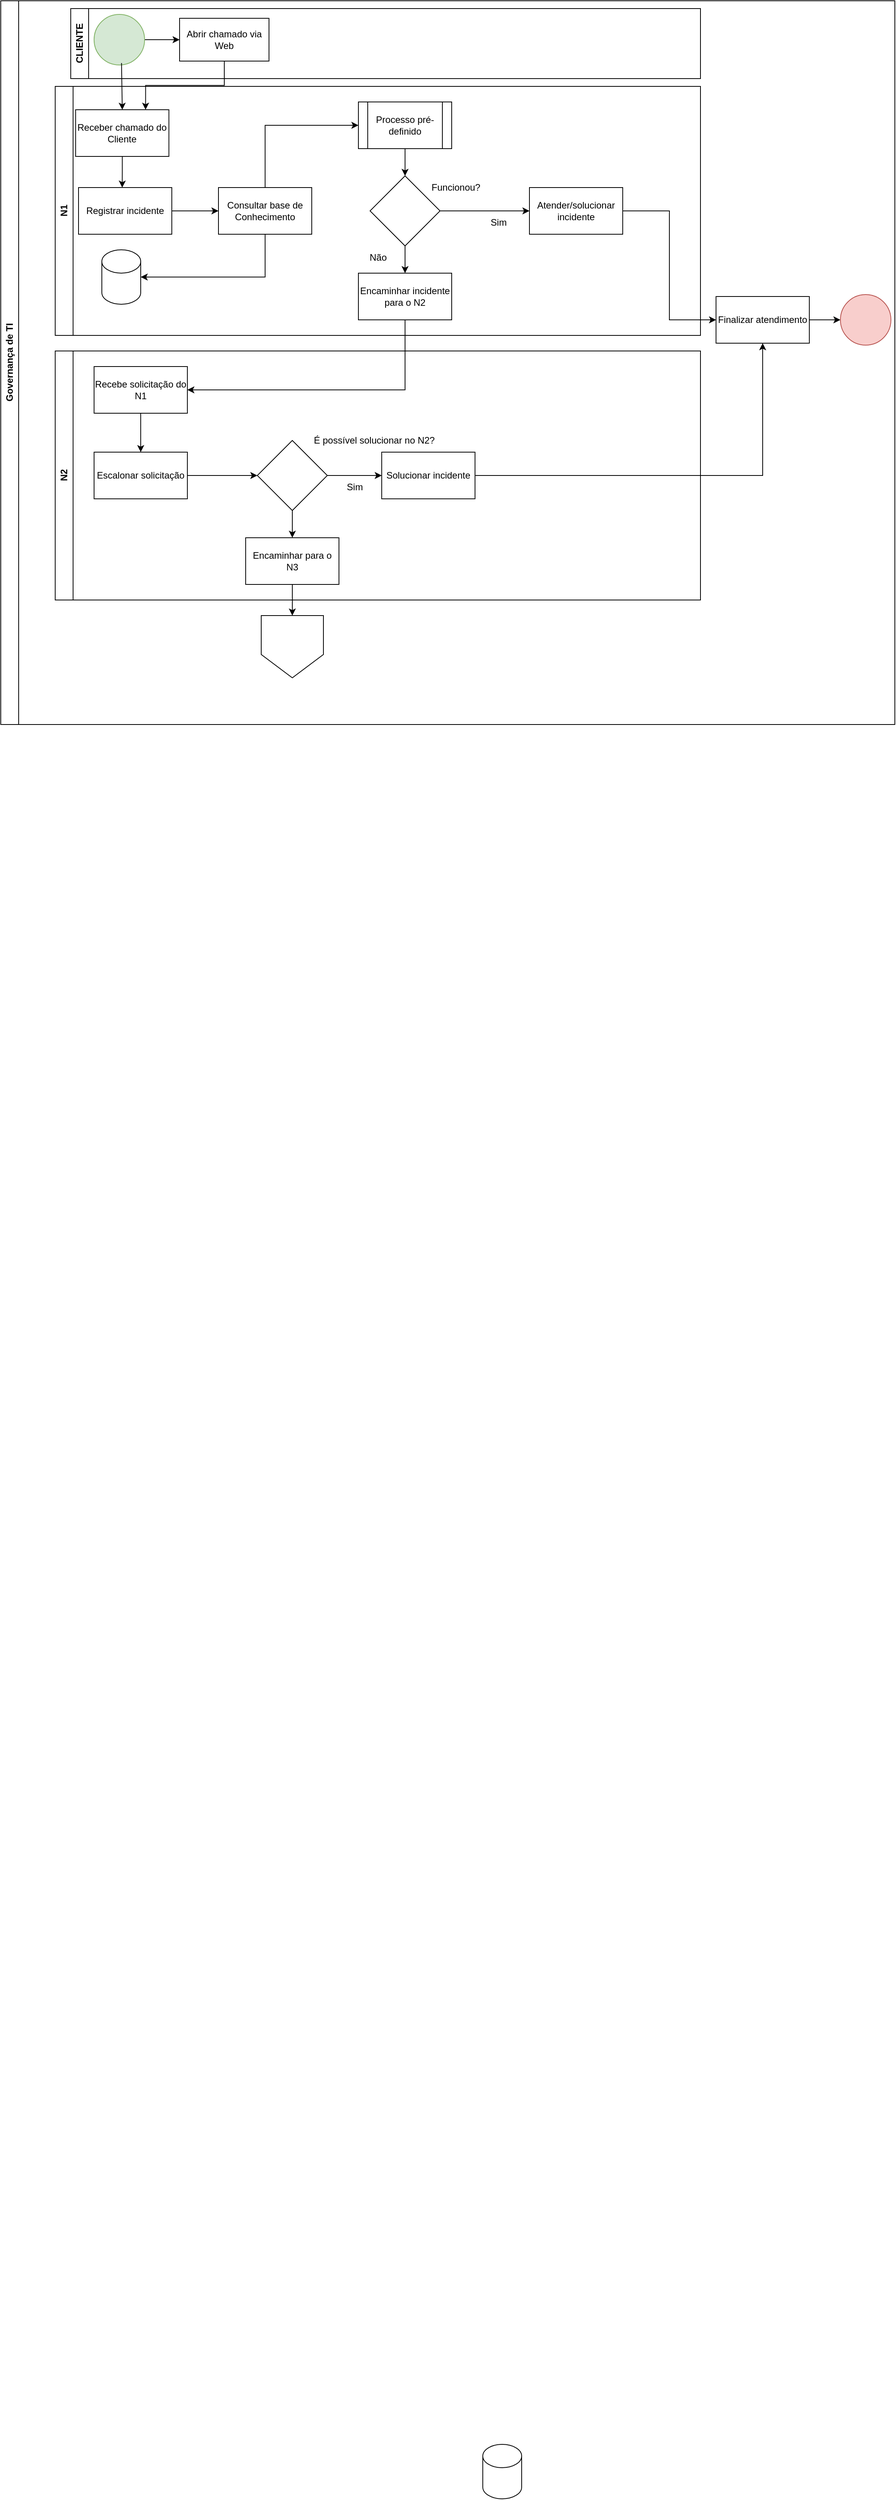 <mxfile version="24.4.2" type="device">
  <diagram name="Página-1" id="QAz0WHhjOv8sXVuB1A3q">
    <mxGraphModel dx="2117" dy="4072" grid="1" gridSize="10" guides="1" tooltips="1" connect="1" arrows="1" fold="1" page="1" pageScale="1" pageWidth="827" pageHeight="1169" math="0" shadow="0">
      <root>
        <mxCell id="0" />
        <mxCell id="1" parent="0" />
        <mxCell id="VMekVLe1o2_1-IvWMBLx-22" value="" style="shape=cylinder3;whiteSpace=wrap;html=1;boundedLbl=1;backgroundOutline=1;size=15;" parent="1" vertex="1">
          <mxGeometry x="430" y="130" width="50" height="70" as="geometry" />
        </mxCell>
        <mxCell id="CkK7xeWGUWr2R-pBNDrZ-17" value="Governança de TI" style="swimlane;horizontal=0;whiteSpace=wrap;html=1;" vertex="1" parent="1">
          <mxGeometry x="-190" y="-3010" width="1150" height="930" as="geometry" />
        </mxCell>
        <mxCell id="CkK7xeWGUWr2R-pBNDrZ-3" value="N1" style="swimlane;horizontal=0;whiteSpace=wrap;html=1;" vertex="1" parent="CkK7xeWGUWr2R-pBNDrZ-17">
          <mxGeometry x="70" y="110" width="830" height="320" as="geometry" />
        </mxCell>
        <mxCell id="CkK7xeWGUWr2R-pBNDrZ-16" value="" style="shape=cylinder3;whiteSpace=wrap;html=1;boundedLbl=1;backgroundOutline=1;size=15;" vertex="1" parent="CkK7xeWGUWr2R-pBNDrZ-3">
          <mxGeometry x="60" y="210" width="50" height="70" as="geometry" />
        </mxCell>
        <mxCell id="CkK7xeWGUWr2R-pBNDrZ-36" style="edgeStyle=orthogonalEdgeStyle;rounded=0;orthogonalLoop=1;jettySize=auto;html=1;exitX=0.5;exitY=1;exitDx=0;exitDy=0;entryX=1;entryY=0.5;entryDx=0;entryDy=0;entryPerimeter=0;" edge="1" parent="CkK7xeWGUWr2R-pBNDrZ-3" source="CkK7xeWGUWr2R-pBNDrZ-20" target="CkK7xeWGUWr2R-pBNDrZ-16">
          <mxGeometry relative="1" as="geometry">
            <mxPoint x="270" y="260" as="targetPoint" />
          </mxGeometry>
        </mxCell>
        <mxCell id="CkK7xeWGUWr2R-pBNDrZ-39" value="" style="edgeStyle=orthogonalEdgeStyle;rounded=0;orthogonalLoop=1;jettySize=auto;html=1;entryX=0;entryY=0.5;entryDx=0;entryDy=0;" edge="1" parent="CkK7xeWGUWr2R-pBNDrZ-3" source="CkK7xeWGUWr2R-pBNDrZ-20" target="CkK7xeWGUWr2R-pBNDrZ-57">
          <mxGeometry relative="1" as="geometry">
            <mxPoint x="380" y="50" as="targetPoint" />
            <Array as="points">
              <mxPoint x="270" y="50" />
            </Array>
          </mxGeometry>
        </mxCell>
        <mxCell id="CkK7xeWGUWr2R-pBNDrZ-20" value="Consultar base de Conhecimento" style="whiteSpace=wrap;html=1;" vertex="1" parent="CkK7xeWGUWr2R-pBNDrZ-3">
          <mxGeometry x="210" y="130" width="120" height="60" as="geometry" />
        </mxCell>
        <mxCell id="CkK7xeWGUWr2R-pBNDrZ-34" value="" style="edgeStyle=orthogonalEdgeStyle;rounded=0;orthogonalLoop=1;jettySize=auto;html=1;" edge="1" parent="CkK7xeWGUWr2R-pBNDrZ-3" source="CkK7xeWGUWr2R-pBNDrZ-22" target="CkK7xeWGUWr2R-pBNDrZ-20">
          <mxGeometry relative="1" as="geometry" />
        </mxCell>
        <mxCell id="CkK7xeWGUWr2R-pBNDrZ-22" value="Registrar incidente" style="rounded=0;whiteSpace=wrap;html=1;" vertex="1" parent="CkK7xeWGUWr2R-pBNDrZ-3">
          <mxGeometry x="30" y="130" width="120" height="60" as="geometry" />
        </mxCell>
        <mxCell id="CkK7xeWGUWr2R-pBNDrZ-12" value="Receber chamado do Cliente" style="rounded=0;whiteSpace=wrap;html=1;" vertex="1" parent="CkK7xeWGUWr2R-pBNDrZ-3">
          <mxGeometry x="26.25" y="30" width="120" height="60" as="geometry" />
        </mxCell>
        <mxCell id="CkK7xeWGUWr2R-pBNDrZ-15" value="" style="edgeStyle=orthogonalEdgeStyle;rounded=0;orthogonalLoop=1;jettySize=auto;html=1;" edge="1" parent="CkK7xeWGUWr2R-pBNDrZ-3" source="CkK7xeWGUWr2R-pBNDrZ-12">
          <mxGeometry relative="1" as="geometry">
            <mxPoint x="86.2" y="130.045" as="targetPoint" />
          </mxGeometry>
        </mxCell>
        <mxCell id="CkK7xeWGUWr2R-pBNDrZ-27" value="Não" style="text;html=1;align=center;verticalAlign=middle;resizable=0;points=[];autosize=1;strokeColor=none;fillColor=none;" vertex="1" parent="CkK7xeWGUWr2R-pBNDrZ-3">
          <mxGeometry x="390" y="205" width="50" height="30" as="geometry" />
        </mxCell>
        <mxCell id="CkK7xeWGUWr2R-pBNDrZ-38" value="Atender/solucionar incidente" style="rounded=0;whiteSpace=wrap;html=1;" vertex="1" parent="CkK7xeWGUWr2R-pBNDrZ-3">
          <mxGeometry x="610" y="130" width="120" height="60" as="geometry" />
        </mxCell>
        <mxCell id="CkK7xeWGUWr2R-pBNDrZ-44" value="Encaminhar incidente para o N2" style="rounded=0;whiteSpace=wrap;html=1;" vertex="1" parent="CkK7xeWGUWr2R-pBNDrZ-3">
          <mxGeometry x="390" y="240" width="120" height="60" as="geometry" />
        </mxCell>
        <mxCell id="CkK7xeWGUWr2R-pBNDrZ-43" value="Sim" style="text;html=1;align=center;verticalAlign=middle;resizable=0;points=[];autosize=1;strokeColor=none;fillColor=none;" vertex="1" parent="CkK7xeWGUWr2R-pBNDrZ-3">
          <mxGeometry x="550" y="160" width="40" height="30" as="geometry" />
        </mxCell>
        <mxCell id="CkK7xeWGUWr2R-pBNDrZ-65" value="" style="edgeStyle=orthogonalEdgeStyle;rounded=0;orthogonalLoop=1;jettySize=auto;html=1;" edge="1" parent="CkK7xeWGUWr2R-pBNDrZ-3" source="CkK7xeWGUWr2R-pBNDrZ-57" target="CkK7xeWGUWr2R-pBNDrZ-63">
          <mxGeometry relative="1" as="geometry" />
        </mxCell>
        <mxCell id="CkK7xeWGUWr2R-pBNDrZ-57" value="Processo pré-definido" style="shape=process;whiteSpace=wrap;html=1;backgroundOutline=1;" vertex="1" parent="CkK7xeWGUWr2R-pBNDrZ-3">
          <mxGeometry x="390" y="20" width="120" height="60" as="geometry" />
        </mxCell>
        <mxCell id="CkK7xeWGUWr2R-pBNDrZ-66" value="" style="edgeStyle=orthogonalEdgeStyle;rounded=0;orthogonalLoop=1;jettySize=auto;html=1;" edge="1" parent="CkK7xeWGUWr2R-pBNDrZ-3" source="CkK7xeWGUWr2R-pBNDrZ-63" target="CkK7xeWGUWr2R-pBNDrZ-44">
          <mxGeometry relative="1" as="geometry" />
        </mxCell>
        <mxCell id="CkK7xeWGUWr2R-pBNDrZ-68" value="" style="edgeStyle=orthogonalEdgeStyle;rounded=0;orthogonalLoop=1;jettySize=auto;html=1;" edge="1" parent="CkK7xeWGUWr2R-pBNDrZ-3" source="CkK7xeWGUWr2R-pBNDrZ-63" target="CkK7xeWGUWr2R-pBNDrZ-38">
          <mxGeometry relative="1" as="geometry" />
        </mxCell>
        <mxCell id="CkK7xeWGUWr2R-pBNDrZ-63" value="" style="rhombus;whiteSpace=wrap;html=1;" vertex="1" parent="CkK7xeWGUWr2R-pBNDrZ-3">
          <mxGeometry x="405" y="115" width="90" height="90" as="geometry" />
        </mxCell>
        <mxCell id="CkK7xeWGUWr2R-pBNDrZ-69" value="Funcionou?" style="text;html=1;align=center;verticalAlign=middle;resizable=0;points=[];autosize=1;strokeColor=none;fillColor=none;" vertex="1" parent="CkK7xeWGUWr2R-pBNDrZ-3">
          <mxGeometry x="470" y="115" width="90" height="30" as="geometry" />
        </mxCell>
        <mxCell id="CkK7xeWGUWr2R-pBNDrZ-28" value="CLIENTE" style="swimlane;horizontal=0;whiteSpace=wrap;html=1;" vertex="1" parent="CkK7xeWGUWr2R-pBNDrZ-17">
          <mxGeometry x="90" y="10" width="810" height="90" as="geometry" />
        </mxCell>
        <mxCell id="CkK7xeWGUWr2R-pBNDrZ-31" value="Abrir chamado via Web" style="rounded=0;whiteSpace=wrap;html=1;" vertex="1" parent="CkK7xeWGUWr2R-pBNDrZ-28">
          <mxGeometry x="140" y="12.5" width="115" height="55" as="geometry" />
        </mxCell>
        <mxCell id="CkK7xeWGUWr2R-pBNDrZ-93" value="" style="edgeStyle=orthogonalEdgeStyle;rounded=0;orthogonalLoop=1;jettySize=auto;html=1;" edge="1" parent="CkK7xeWGUWr2R-pBNDrZ-28" source="CkK7xeWGUWr2R-pBNDrZ-54" target="CkK7xeWGUWr2R-pBNDrZ-31">
          <mxGeometry relative="1" as="geometry" />
        </mxCell>
        <mxCell id="CkK7xeWGUWr2R-pBNDrZ-54" value="" style="ellipse;whiteSpace=wrap;html=1;aspect=fixed;fillColor=#d5e8d4;strokeColor=#82b366;" vertex="1" parent="CkK7xeWGUWr2R-pBNDrZ-28">
          <mxGeometry x="30" y="7.5" width="65" height="65" as="geometry" />
        </mxCell>
        <mxCell id="CkK7xeWGUWr2R-pBNDrZ-30" value="" style="edgeStyle=orthogonalEdgeStyle;rounded=0;orthogonalLoop=1;jettySize=auto;html=1;" edge="1" parent="CkK7xeWGUWr2R-pBNDrZ-17" target="CkK7xeWGUWr2R-pBNDrZ-12">
          <mxGeometry relative="1" as="geometry">
            <mxPoint x="155.31" y="80" as="sourcePoint" />
          </mxGeometry>
        </mxCell>
        <mxCell id="CkK7xeWGUWr2R-pBNDrZ-40" value="N2" style="swimlane;horizontal=0;whiteSpace=wrap;html=1;" vertex="1" parent="CkK7xeWGUWr2R-pBNDrZ-17">
          <mxGeometry x="70" y="450" width="830" height="320" as="geometry" />
        </mxCell>
        <mxCell id="CkK7xeWGUWr2R-pBNDrZ-71" value="" style="edgeStyle=orthogonalEdgeStyle;rounded=0;orthogonalLoop=1;jettySize=auto;html=1;" edge="1" parent="CkK7xeWGUWr2R-pBNDrZ-40" source="CkK7xeWGUWr2R-pBNDrZ-55" target="CkK7xeWGUWr2R-pBNDrZ-70">
          <mxGeometry relative="1" as="geometry" />
        </mxCell>
        <mxCell id="CkK7xeWGUWr2R-pBNDrZ-55" value="Recebe solicitação do N1" style="rounded=0;whiteSpace=wrap;html=1;" vertex="1" parent="CkK7xeWGUWr2R-pBNDrZ-40">
          <mxGeometry x="50" y="20" width="120" height="60" as="geometry" />
        </mxCell>
        <mxCell id="CkK7xeWGUWr2R-pBNDrZ-74" value="" style="edgeStyle=orthogonalEdgeStyle;rounded=0;orthogonalLoop=1;jettySize=auto;html=1;" edge="1" parent="CkK7xeWGUWr2R-pBNDrZ-40" source="CkK7xeWGUWr2R-pBNDrZ-70" target="CkK7xeWGUWr2R-pBNDrZ-72">
          <mxGeometry relative="1" as="geometry" />
        </mxCell>
        <mxCell id="CkK7xeWGUWr2R-pBNDrZ-70" value="Escalonar solicitação" style="rounded=0;whiteSpace=wrap;html=1;" vertex="1" parent="CkK7xeWGUWr2R-pBNDrZ-40">
          <mxGeometry x="50" y="130" width="120" height="60" as="geometry" />
        </mxCell>
        <mxCell id="CkK7xeWGUWr2R-pBNDrZ-85" value="" style="edgeStyle=orthogonalEdgeStyle;rounded=0;orthogonalLoop=1;jettySize=auto;html=1;" edge="1" parent="CkK7xeWGUWr2R-pBNDrZ-40" source="CkK7xeWGUWr2R-pBNDrZ-72" target="CkK7xeWGUWr2R-pBNDrZ-84">
          <mxGeometry relative="1" as="geometry" />
        </mxCell>
        <mxCell id="CkK7xeWGUWr2R-pBNDrZ-88" value="" style="edgeStyle=orthogonalEdgeStyle;rounded=0;orthogonalLoop=1;jettySize=auto;html=1;" edge="1" parent="CkK7xeWGUWr2R-pBNDrZ-40" source="CkK7xeWGUWr2R-pBNDrZ-72" target="CkK7xeWGUWr2R-pBNDrZ-87">
          <mxGeometry relative="1" as="geometry" />
        </mxCell>
        <mxCell id="CkK7xeWGUWr2R-pBNDrZ-72" value="" style="rhombus;whiteSpace=wrap;html=1;" vertex="1" parent="CkK7xeWGUWr2R-pBNDrZ-40">
          <mxGeometry x="260" y="115" width="90" height="90" as="geometry" />
        </mxCell>
        <mxCell id="CkK7xeWGUWr2R-pBNDrZ-73" value="É possível solucionar no N2?" style="text;html=1;align=center;verticalAlign=middle;resizable=0;points=[];autosize=1;strokeColor=none;fillColor=none;" vertex="1" parent="CkK7xeWGUWr2R-pBNDrZ-40">
          <mxGeometry x="320" y="100" width="180" height="30" as="geometry" />
        </mxCell>
        <mxCell id="CkK7xeWGUWr2R-pBNDrZ-84" value="Solucionar incidente" style="rounded=0;whiteSpace=wrap;html=1;" vertex="1" parent="CkK7xeWGUWr2R-pBNDrZ-40">
          <mxGeometry x="420" y="130" width="120" height="60" as="geometry" />
        </mxCell>
        <mxCell id="CkK7xeWGUWr2R-pBNDrZ-87" value="Encaminhar para o N3" style="rounded=0;whiteSpace=wrap;html=1;" vertex="1" parent="CkK7xeWGUWr2R-pBNDrZ-40">
          <mxGeometry x="245" y="240" width="120" height="60" as="geometry" />
        </mxCell>
        <mxCell id="CkK7xeWGUWr2R-pBNDrZ-86" value="Sim" style="text;html=1;align=center;verticalAlign=middle;resizable=0;points=[];autosize=1;strokeColor=none;fillColor=none;" vertex="1" parent="CkK7xeWGUWr2R-pBNDrZ-40">
          <mxGeometry x="365" y="160" width="40" height="30" as="geometry" />
        </mxCell>
        <mxCell id="CkK7xeWGUWr2R-pBNDrZ-52" value="" style="edgeStyle=orthogonalEdgeStyle;rounded=0;orthogonalLoop=1;jettySize=auto;html=1;" edge="1" parent="CkK7xeWGUWr2R-pBNDrZ-17" source="CkK7xeWGUWr2R-pBNDrZ-49" target="CkK7xeWGUWr2R-pBNDrZ-51">
          <mxGeometry relative="1" as="geometry" />
        </mxCell>
        <mxCell id="CkK7xeWGUWr2R-pBNDrZ-49" value="Finalizar atendimento" style="rounded=0;whiteSpace=wrap;html=1;" vertex="1" parent="CkK7xeWGUWr2R-pBNDrZ-17">
          <mxGeometry x="920" y="380" width="120" height="60" as="geometry" />
        </mxCell>
        <mxCell id="CkK7xeWGUWr2R-pBNDrZ-50" style="edgeStyle=orthogonalEdgeStyle;rounded=0;orthogonalLoop=1;jettySize=auto;html=1;exitX=1;exitY=0.5;exitDx=0;exitDy=0;entryX=0;entryY=0.5;entryDx=0;entryDy=0;" edge="1" parent="CkK7xeWGUWr2R-pBNDrZ-17" source="CkK7xeWGUWr2R-pBNDrZ-38" target="CkK7xeWGUWr2R-pBNDrZ-49">
          <mxGeometry relative="1" as="geometry">
            <mxPoint x="860" y="410" as="targetPoint" />
          </mxGeometry>
        </mxCell>
        <mxCell id="CkK7xeWGUWr2R-pBNDrZ-51" value="" style="ellipse;whiteSpace=wrap;html=1;aspect=fixed;fillColor=#f8cecc;strokeColor=#b85450;" vertex="1" parent="CkK7xeWGUWr2R-pBNDrZ-17">
          <mxGeometry x="1080" y="377.5" width="65" height="65" as="geometry" />
        </mxCell>
        <mxCell id="CkK7xeWGUWr2R-pBNDrZ-56" style="edgeStyle=orthogonalEdgeStyle;rounded=0;orthogonalLoop=1;jettySize=auto;html=1;exitX=0.5;exitY=1;exitDx=0;exitDy=0;entryX=1;entryY=0.5;entryDx=0;entryDy=0;" edge="1" parent="CkK7xeWGUWr2R-pBNDrZ-17" source="CkK7xeWGUWr2R-pBNDrZ-44" target="CkK7xeWGUWr2R-pBNDrZ-55">
          <mxGeometry relative="1" as="geometry">
            <mxPoint x="540" y="470" as="targetPoint" />
          </mxGeometry>
        </mxCell>
        <mxCell id="CkK7xeWGUWr2R-pBNDrZ-89" style="edgeStyle=orthogonalEdgeStyle;rounded=0;orthogonalLoop=1;jettySize=auto;html=1;exitX=1;exitY=0.5;exitDx=0;exitDy=0;entryX=0.5;entryY=1;entryDx=0;entryDy=0;" edge="1" parent="CkK7xeWGUWr2R-pBNDrZ-17" source="CkK7xeWGUWr2R-pBNDrZ-84" target="CkK7xeWGUWr2R-pBNDrZ-49">
          <mxGeometry relative="1" as="geometry">
            <mxPoint x="980" y="610" as="targetPoint" />
          </mxGeometry>
        </mxCell>
        <mxCell id="CkK7xeWGUWr2R-pBNDrZ-90" value="" style="shape=offPageConnector;whiteSpace=wrap;html=1;" vertex="1" parent="CkK7xeWGUWr2R-pBNDrZ-17">
          <mxGeometry x="335" y="790" width="80" height="80" as="geometry" />
        </mxCell>
        <mxCell id="CkK7xeWGUWr2R-pBNDrZ-91" value="" style="edgeStyle=orthogonalEdgeStyle;rounded=0;orthogonalLoop=1;jettySize=auto;html=1;" edge="1" parent="CkK7xeWGUWr2R-pBNDrZ-17" source="CkK7xeWGUWr2R-pBNDrZ-87" target="CkK7xeWGUWr2R-pBNDrZ-90">
          <mxGeometry relative="1" as="geometry" />
        </mxCell>
        <mxCell id="CkK7xeWGUWr2R-pBNDrZ-94" style="edgeStyle=orthogonalEdgeStyle;rounded=0;orthogonalLoop=1;jettySize=auto;html=1;exitX=0.5;exitY=1;exitDx=0;exitDy=0;entryX=0.75;entryY=0;entryDx=0;entryDy=0;" edge="1" parent="CkK7xeWGUWr2R-pBNDrZ-17" source="CkK7xeWGUWr2R-pBNDrZ-31" target="CkK7xeWGUWr2R-pBNDrZ-12">
          <mxGeometry relative="1" as="geometry">
            <mxPoint x="288" y="130" as="targetPoint" />
          </mxGeometry>
        </mxCell>
      </root>
    </mxGraphModel>
  </diagram>
</mxfile>
